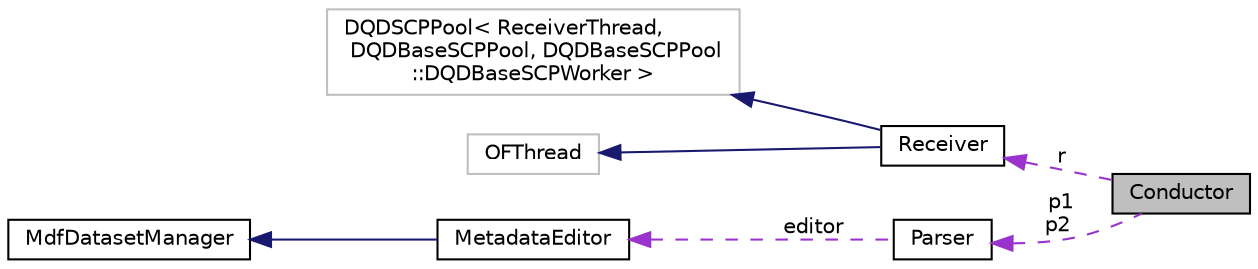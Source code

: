 digraph "Conductor"
{
 // LATEX_PDF_SIZE
  edge [fontname="Helvetica",fontsize="10",labelfontname="Helvetica",labelfontsize="10"];
  node [fontname="Helvetica",fontsize="10",shape=record];
  rankdir="LR";
  Node1 [label="Conductor",height=0.2,width=0.4,color="black", fillcolor="grey75", style="filled", fontcolor="black",tooltip=" "];
  Node2 -> Node1 [dir="back",color="darkorchid3",fontsize="10",style="dashed",label=" r" ,fontname="Helvetica"];
  Node2 [label="Receiver",height=0.2,width=0.4,color="black", fillcolor="white", style="filled",URL="$classReceiver.html",tooltip=" "];
  Node3 -> Node2 [dir="back",color="midnightblue",fontsize="10",style="solid",fontname="Helvetica"];
  Node3 [label="DQDSCPPool\< ReceiverThread,\l DQDBaseSCPPool, DQDBaseSCPPool\l::DQDBaseSCPWorker \>",height=0.2,width=0.4,color="grey75", fillcolor="white", style="filled",tooltip=" "];
  Node4 -> Node2 [dir="back",color="midnightblue",fontsize="10",style="solid",fontname="Helvetica"];
  Node4 [label="OFThread",height=0.2,width=0.4,color="grey75", fillcolor="white", style="filled",tooltip=" "];
  Node5 -> Node1 [dir="back",color="darkorchid3",fontsize="10",style="dashed",label=" p1\np2" ,fontname="Helvetica"];
  Node5 [label="Parser",height=0.2,width=0.4,color="black", fillcolor="white", style="filled",URL="$classParser.html",tooltip=" "];
  Node6 -> Node5 [dir="back",color="darkorchid3",fontsize="10",style="dashed",label=" editor" ,fontname="Helvetica"];
  Node6 [label="MetadataEditor",height=0.2,width=0.4,color="black", fillcolor="white", style="filled",URL="$classMetadataEditor.html",tooltip=" "];
  Node7 -> Node6 [dir="back",color="midnightblue",fontsize="10",style="solid",fontname="Helvetica"];
  Node7 [label="MdfDatasetManager",height=0.2,width=0.4,color="black", fillcolor="white", style="filled",URL="$classMdfDatasetManager.html",tooltip=" "];
}
